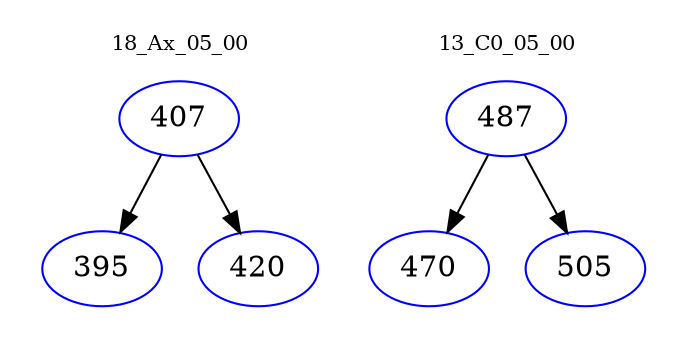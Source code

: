 digraph{
subgraph cluster_0 {
color = white
label = "18_Ax_05_00";
fontsize=10;
T0_407 [label="407", color="blue"]
T0_407 -> T0_395 [color="black"]
T0_395 [label="395", color="blue"]
T0_407 -> T0_420 [color="black"]
T0_420 [label="420", color="blue"]
}
subgraph cluster_1 {
color = white
label = "13_C0_05_00";
fontsize=10;
T1_487 [label="487", color="blue"]
T1_487 -> T1_470 [color="black"]
T1_470 [label="470", color="blue"]
T1_487 -> T1_505 [color="black"]
T1_505 [label="505", color="blue"]
}
}

